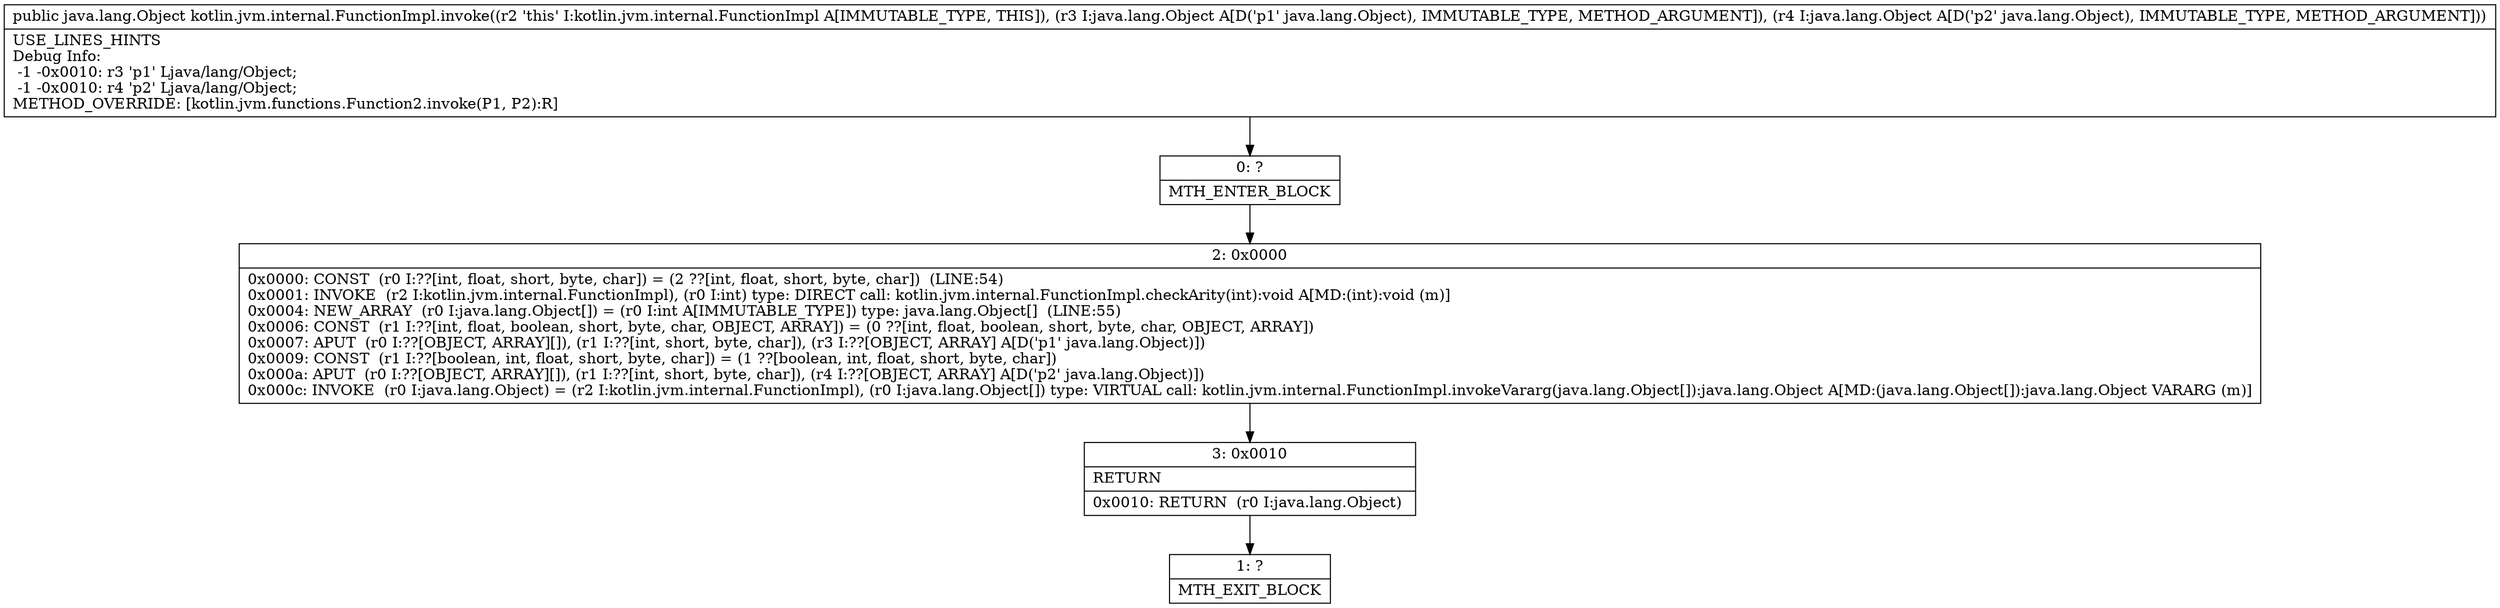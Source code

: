 digraph "CFG forkotlin.jvm.internal.FunctionImpl.invoke(Ljava\/lang\/Object;Ljava\/lang\/Object;)Ljava\/lang\/Object;" {
Node_0 [shape=record,label="{0\:\ ?|MTH_ENTER_BLOCK\l}"];
Node_2 [shape=record,label="{2\:\ 0x0000|0x0000: CONST  (r0 I:??[int, float, short, byte, char]) = (2 ??[int, float, short, byte, char])  (LINE:54)\l0x0001: INVOKE  (r2 I:kotlin.jvm.internal.FunctionImpl), (r0 I:int) type: DIRECT call: kotlin.jvm.internal.FunctionImpl.checkArity(int):void A[MD:(int):void (m)]\l0x0004: NEW_ARRAY  (r0 I:java.lang.Object[]) = (r0 I:int A[IMMUTABLE_TYPE]) type: java.lang.Object[]  (LINE:55)\l0x0006: CONST  (r1 I:??[int, float, boolean, short, byte, char, OBJECT, ARRAY]) = (0 ??[int, float, boolean, short, byte, char, OBJECT, ARRAY]) \l0x0007: APUT  (r0 I:??[OBJECT, ARRAY][]), (r1 I:??[int, short, byte, char]), (r3 I:??[OBJECT, ARRAY] A[D('p1' java.lang.Object)]) \l0x0009: CONST  (r1 I:??[boolean, int, float, short, byte, char]) = (1 ??[boolean, int, float, short, byte, char]) \l0x000a: APUT  (r0 I:??[OBJECT, ARRAY][]), (r1 I:??[int, short, byte, char]), (r4 I:??[OBJECT, ARRAY] A[D('p2' java.lang.Object)]) \l0x000c: INVOKE  (r0 I:java.lang.Object) = (r2 I:kotlin.jvm.internal.FunctionImpl), (r0 I:java.lang.Object[]) type: VIRTUAL call: kotlin.jvm.internal.FunctionImpl.invokeVararg(java.lang.Object[]):java.lang.Object A[MD:(java.lang.Object[]):java.lang.Object VARARG (m)]\l}"];
Node_3 [shape=record,label="{3\:\ 0x0010|RETURN\l|0x0010: RETURN  (r0 I:java.lang.Object) \l}"];
Node_1 [shape=record,label="{1\:\ ?|MTH_EXIT_BLOCK\l}"];
MethodNode[shape=record,label="{public java.lang.Object kotlin.jvm.internal.FunctionImpl.invoke((r2 'this' I:kotlin.jvm.internal.FunctionImpl A[IMMUTABLE_TYPE, THIS]), (r3 I:java.lang.Object A[D('p1' java.lang.Object), IMMUTABLE_TYPE, METHOD_ARGUMENT]), (r4 I:java.lang.Object A[D('p2' java.lang.Object), IMMUTABLE_TYPE, METHOD_ARGUMENT]))  | USE_LINES_HINTS\lDebug Info:\l  \-1 \-0x0010: r3 'p1' Ljava\/lang\/Object;\l  \-1 \-0x0010: r4 'p2' Ljava\/lang\/Object;\lMETHOD_OVERRIDE: [kotlin.jvm.functions.Function2.invoke(P1, P2):R]\l}"];
MethodNode -> Node_0;Node_0 -> Node_2;
Node_2 -> Node_3;
Node_3 -> Node_1;
}

